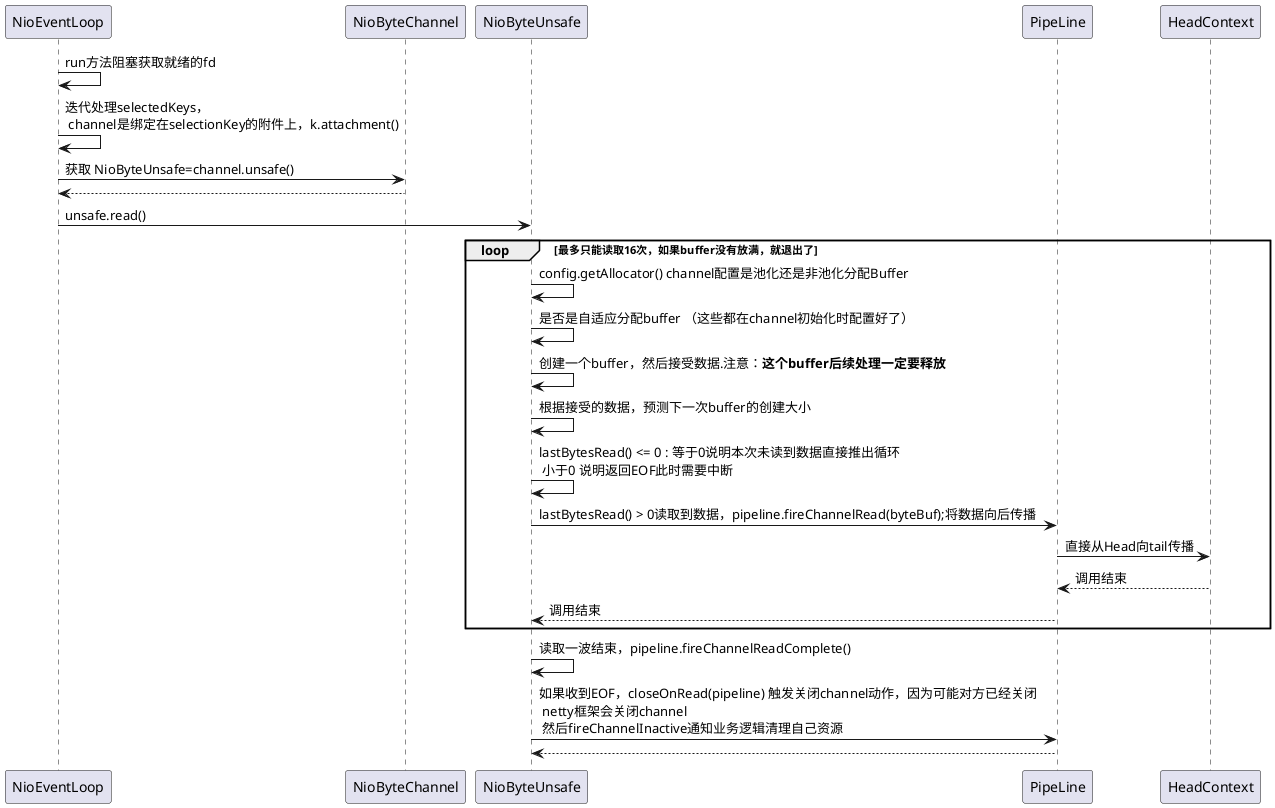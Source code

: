@startuml
NioEventLoop -> NioEventLoop:run方法阻塞获取就绪的fd
NioEventLoop -> NioEventLoop:迭代处理selectedKeys，\n channel是绑定在selectionKey的附件上，k.attachment()
NioEventLoop -> NioByteChannel:获取 NioByteUnsafe=channel.unsafe()
NioByteChannel --> NioEventLoop
NioEventLoop -> NioByteUnsafe:unsafe.read()
loop  最多只能读取16次，如果buffer没有放满，就退出了
NioByteUnsafe -> NioByteUnsafe: config.getAllocator() channel配置是池化还是非池化分配Buffer
NioByteUnsafe -> NioByteUnsafe: 是否是自适应分配buffer （这些都在channel初始化时配置好了）
NioByteUnsafe -> NioByteUnsafe: 创建一个buffer，然后接受数据.注意：**这个buffer后续处理一定要释放**
NioByteUnsafe -> NioByteUnsafe: 根据接受的数据，预测下一次buffer的创建大小

NioByteUnsafe -> NioByteUnsafe: lastBytesRead() <= 0 : 等于0说明本次未读到数据直接推出循环 \n 小于0 说明返回EOF此时需要中断

NioByteUnsafe -> PipeLine : lastBytesRead() > 0读取到数据，pipeline.fireChannelRead(byteBuf);将数据向后传播
PipeLine -> HeadContext:直接从Head向tail传播
HeadContext --> PipeLine:调用结束
PipeLine --> NioByteUnsafe:调用结束
end
NioByteUnsafe -> NioByteUnsafe: 读取一波结束，pipeline.fireChannelReadComplete()
NioByteUnsafe -> PipeLine: 如果收到EOF，closeOnRead(pipeline) 触发关闭channel动作，因为可能对方已经关闭 \n netty框架会关闭channel \n 然后fireChannelInactive通知业务逻辑清理自己资源
PipeLine --> NioByteUnsafe




@enduml